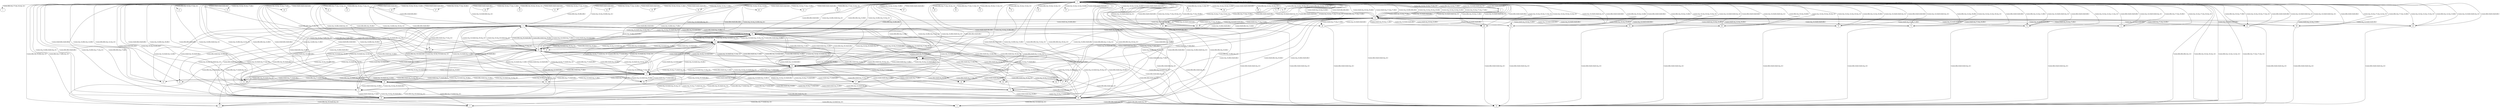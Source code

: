 digraph witness2 {
 0 [label="0",shape=ellipse]
 1 [label="1",shape=ellipse]
 2 [label="2",shape=ellipse]
 3 [label="3",shape=ellipse]
 4 [label="4",shape=ellipse]
 5 [label="5",shape=ellipse]
 6 [label="6",shape=ellipse]
 7 [label="7",shape=ellipse]
 8 [label="8",shape=ellipse]
 9 [label="9",shape=ellipse]
 10 [label="10",shape=ellipse]
 11 [label="11",shape=ellipse]
 12 [label="12",shape=ellipse]
 13 [label="13",shape=ellipse]
 14 [label="14",shape=ellipse]
 15 [label="15",shape=ellipse]
 16 [label="16",shape=ellipse]
 17 [label="17",shape=ellipse]
 18 [label="18",shape=ellipse]
 19 [label="19",shape=ellipse]
 20 [label="20",shape=ellipse]
 21 [label="21",shape=ellipse]
 22 [label="22",shape=ellipse]
 23 [label="23",shape=ellipse]
 24 [label="24",shape=ellipse]
 25 [label="25",shape=ellipse]
 26 [label="26",shape=ellipse]
 27 [label="27",shape=ellipse]
 28 [label="28",shape=ellipse]
 29 [label="29",shape=ellipse]
 30 [label="30",shape=ellipse]
 31 [label="31",shape=ellipse]
 32 [label="32",shape=ellipse]
 33 [label="33",shape=ellipse]
 34 [label="34",shape=ellipse]
 35 [label="35",shape=ellipse]
 36 [label="36",shape=ellipse]
 37 [label="37",shape=ellipse]
 38 [label="38",shape=ellipse]
 39 [label="39",shape=ellipse]
 40 [label="40",shape=ellipse]
 41 [label="41",shape=ellipse]
 42 [label="42",shape=ellipse]
 43 [label="43",shape=ellipse]
 44 [label="44",shape=ellipse]
 45 [label="45",shape=ellipse]
 46 [label="46",shape=ellipse]
 47 [label="47",shape=ellipse]
 48 [label="48",shape=ellipse]
 49 [label="49",shape=ellipse]
 50 [label="50",shape=ellipse]
 51 [label="51",shape=ellipse]
 52 [label="52",shape=ellipse]
 53 [label="53",shape=ellipse]
 54 [label="54",shape=ellipse]
 55 [label="55",shape=ellipse]
 56 [label="56",shape=ellipse]
 57 [label="57",shape=ellipse]
 58 [label="58",shape=ellipse]
 59 [label="59",shape=ellipse]
 60 [label="60",shape=ellipse]
 61 [label="61",shape=ellipse]
 62 [label="62",shape=ellipse]
 63 [label="63",shape=ellipse]
 64 [label="64",shape=ellipse]
 65 [label="65",shape=ellipse]
 66 [label="66",shape=ellipse]
 67 [label="67",shape=ellipse]
 68 [label="68",shape=ellipse]
 69 [label="69",shape=ellipse]
 70 [label="70",shape=ellipse]
 71 [label="71",shape=ellipse]
 72 [label="72",shape=ellipse]
 73 [label="73",shape=ellipse]
 74 [label="74",shape=ellipse]
    0 -> 1[label="<none;idle;req_r7;req_r6;req_r4>"]
    0 -> 2[label="<none;req_r4;req_r2;req_r7;req_r4>"]
    0 -> 2[label="<none;idle;req_r2;req_r7;idle>"]
    0 -> 3[label="<none;req_r4;req_r6;idle;req_r4>"]
    0 -> 3[label="<none;idle;req_r6;idle;idle>"]
    0 -> 4[label="<none;idle;req_r2;idle;req_r4>"]
    0 -> 5[label="<none;idle;req_r7;idle;req_r4>"]
    0 -> 6[label="<none;idle;req_r7;req_r6;idle>"]
    0 -> 6[label="<none;req_r4;req_r7;req_r6;req_r4>"]
    0 -> 7[label="<none;req_r4;req_r2;idle;idle>"]
    0 -> 8[label="<none;req_r4;req_r6;idle;idle>"]
    0 -> 9[label="<none;req_r4;req_r7;idle;idle>"]
    0 -> 10[label="<none;idle;req_r7;idle;idle>"]
    0 -> 10[label="<none;req_r4;req_r7;idle;req_r4>"]
    0 -> 11[label="<none;idle;req_r6;idle;req_r4>"]
    0 -> 12[label="<none;req_r4;req_r2;idle;req_r4>"]
    0 -> 12[label="<none;idle;req_r2;idle;idle>"]
    0 -> 13[label="<none;idle;req_r2;req_r7;req_r4>"]
    0 -> 14[label="<none;req_r4;idle;idle;idle>"]
    0 -> 14[label="<none;req_r4;req_r6;req_r6;idle>"]
    0 -> 14[label="<none;req_r4;req_r2;req_r2;idle>"]
    0 -> 14[label="<none;req_r4;req_r7;req_r7;idle>"]
    0 -> 15[label="<none;req_r4;req_r6;req_r7;idle>"]
    0 -> 16[label="<none;idle;idle;idle;req_r4>"]
    0 -> 16[label="<none;idle;req_r6;req_r6;req_r4>"]
    0 -> 16[label="<none;idle;req_r2;req_r2;req_r4>"]
    0 -> 16[label="<none;idle;req_r7;req_r7;req_r4>"]
    0 -> 17[label="<none;req_r4;idle;req_r3;idle>"]
    0 -> 18[label="<none;req_r4;req_r2;req_r7;idle>"]
    0 -> 0[label="<none;idle;idle;idle;idle>"]
    0 -> 0[label="<none;req_r4;idle;idle;req_r4>"]
    0 -> 0[label="<none;idle;req_r2;req_r2;idle>"]
    0 -> 0[label="<none;idle;req_r7;req_r7;idle>"]
    0 -> 0[label="<none;req_r4;req_r2;req_r2;req_r4>"]
    0 -> 0[label="<none;req_r4;req_r7;req_r7;req_r4>"]
    0 -> 0[label="<none;req_r4;req_r6;req_r6;req_r4>"]
    0 -> 0[label="<none;idle;req_r6;req_r6;idle>"]
    0 -> 19[label="<none;req_r4;idle;req_r2;idle>"]
    0 -> 20[label="<none;req_r4;idle;req_r7;idle>"]
    0 -> 21[label="<none;idle;req_r6;req_r7;idle>"]
    0 -> 21[label="<none;req_r4;req_r6;req_r7;req_r4>"]
    0 -> 22[label="<none;idle;req_r7;req_r3;req_r4>"]
    0 -> 23[label="<none;idle;req_r6;req_r7;req_r4>"]
    0 -> 24[label="<none;idle;idle;req_r7;req_r4>"]
    0 -> 25[label="<none;req_r4;idle;req_r7;req_r4>"]
    0 -> 25[label="<none;idle;idle;req_r7;idle>"]
    0 -> 26[label="<none;req_r4;req_r6;req_r3;idle>"]
    0 -> 27[label="<none;req_r4;req_r7;req_r6;idle>"]
    0 -> 28[label="<none;idle;idle;req_r3;req_r4>"]
    0 -> 29[label="<none;req_r4;req_r7;req_r1;idle>"]
    0 -> 30[label="<none;idle;req_r6;req_r8;req_r4>"]
    0 -> 31[label="<none;req_r4;req_r7;req_r8;idle>"]
    0 -> 32[label="<none;idle;idle;req_r2;req_r4>"]
    0 -> 33[label="<none;req_r4;idle;req_r8;idle>"]
    0 -> 34[label="<none;req_r4;req_r7;req_r2;idle>"]
    0 -> 35[label="<none;req_r4;req_r6;req_r1;idle>"]
    0 -> 36[label="<none;req_r4;req_r2;req_r1;idle>"]
    0 -> 37[label="<none;idle;idle;req_r6;req_r4>"]
    0 -> 38[label="<none;req_r4;idle;req_r2;req_r4>"]
    0 -> 38[label="<none;idle;idle;req_r2;idle>"]
    0 -> 39[label="<none;req_r4;req_r7;req_r2;req_r4>"]
    0 -> 39[label="<none;idle;req_r7;req_r2;idle>"]
    0 -> 40[label="<none;req_r4;req_r6;req_r8;idle>"]
    0 -> 41[label="<none;req_r4;req_r7;req_r3;idle>"]
    0 -> 42[label="<none;idle;req_r7;req_r2;req_r4>"]
    0 -> 43[label="<none;req_r4;req_r2;req_r3;req_r4>"]
    0 -> 43[label="<none;idle;req_r2;req_r3;idle>"]
    0 -> 44[label="<none;req_r4;req_r7;req_r8;req_r4>"]
    0 -> 44[label="<none;idle;req_r7;req_r8;idle>"]
    0 -> 45[label="<none;req_r4;req_r7;req_r3;req_r4>"]
    0 -> 45[label="<none;idle;req_r7;req_r3;idle>"]
    0 -> 46[label="<none;req_r4;req_r7;req_r1;req_r4>"]
    0 -> 46[label="<none;idle;req_r7;req_r1;idle>"]
    0 -> 47[label="<none;req_r4;req_r2;req_r3;idle>"]
    0 -> 48[label="<none;req_r4;req_r6;req_r1;req_r4>"]
    0 -> 48[label="<none;idle;req_r6;req_r1;idle>"]
    0 -> 49[label="<none;idle;req_r7;req_r8;req_r4>"]
    0 -> 50[label="<none;idle;req_r7;req_r1;req_r4>"]
    0 -> 51[label="<none;idle;req_r6;req_r1;req_r4>"]
    0 -> 52[label="<none;idle;req_r6;req_r2;idle>"]
    0 -> 52[label="<none;req_r4;req_r6;req_r2;req_r4>"]
    0 -> 53[label="<none;idle;req_r6;req_r3;req_r4>"]
    0 -> 54[label="<none;idle;req_r6;req_r3;idle>"]
    0 -> 54[label="<none;req_r4;req_r6;req_r3;req_r4>"]
    0 -> 55[label="<none;idle;req_r6;req_r2;req_r4>"]
    0 -> 56[label="<none;req_r4;idle;req_r6;idle>"]
    0 -> 57[label="<none;req_r4;req_r2;req_r6;idle>"]
    0 -> 58[label="<none;idle;idle;req_r6;idle>"]
    0 -> 58[label="<none;req_r4;idle;req_r6;req_r4>"]
    0 -> 59[label="<none;req_r4;idle;req_r1;idle>"]
    0 -> 60[label="<none;idle;req_r6;req_r8;idle>"]
    0 -> 60[label="<none;req_r4;req_r6;req_r8;req_r4>"]
    0 -> 61[label="<none;req_r4;req_r2;req_r8;idle>"]
    0 -> 62[label="<none;idle;idle;req_r1;req_r4>"]
    0 -> 63[label="<none;idle;idle;req_r1;idle>"]
    0 -> 63[label="<none;req_r4;idle;req_r1;req_r4>"]
    0 -> 64[label="<none;idle;idle;req_r8;req_r4>"]
    0 -> 65[label="<none;req_r4;idle;req_r8;req_r4>"]
    0 -> 65[label="<none;idle;idle;req_r8;idle>"]
    0 -> 66[label="<none;idle;idle;req_r3;idle>"]
    0 -> 66[label="<none;req_r4;idle;req_r3;req_r4>"]
    0 -> 67[label="<none;idle;req_r2;req_r1;req_r4>"]
    0 -> 68[label="<none;req_r4;req_r6;req_r2;idle>"]
    0 -> 69[label="<none;idle;req_r2;req_r6;req_r4>"]
    0 -> 70[label="<none;req_r4;req_r2;req_r6;req_r4>"]
    0 -> 70[label="<none;idle;req_r2;req_r6;idle>"]
    0 -> 71[label="<none;idle;req_r2;req_r8;req_r4>"]
    0 -> 72[label="<none;idle;req_r2;req_r3;req_r4>"]
    0 -> 73[label="<none;idle;req_r2;req_r8;idle>"]
    0 -> 73[label="<none;req_r4;req_r2;req_r8;req_r4>"]
    0 -> 74[label="<none;req_r4;req_r2;req_r1;req_r4>"]
    0 -> 74[label="<none;idle;req_r2;req_r1;idle>"]
    14 -> 39[label="<none;relall;req_r7;req_r2;idle>"]
    14 -> 2[label="<none;relall;req_r2;req_r7;idle>"]
    14 -> 10[label="<none;relall;req_r7;idle;idle>"]
    56 -> 10[label="<none;relall;req_r7;relall;idle>"]
    19 -> 10[label="<none;relall;req_r7;relall;idle>"]
    38 -> 10[label="<none;req_r4;req_r7;relall;req_r4>"]
    38 -> 10[label="<none;idle;req_r7;relall;idle>"]
    58 -> 10[label="<none;req_r4;req_r7;relall;req_r4>"]
    58 -> 10[label="<none;idle;req_r7;relall;idle>"]
    33 -> 10[label="<none;relall;req_r7;relall;idle>"]
    66 -> 10[label="<none;idle;req_r7;relall;idle>"]
    66 -> 10[label="<none;req_r4;req_r7;relall;req_r4>"]
    17 -> 10[label="<none;relall;req_r7;relall;idle>"]
    59 -> 10[label="<none;relall;req_r7;relall;idle>"]
    65 -> 10[label="<none;idle;req_r7;relall;idle>"]
    65 -> 10[label="<none;req_r4;req_r7;relall;req_r4>"]
    63 -> 10[label="<none;req_r4;req_r7;relall;req_r4>"]
    63 -> 10[label="<none;idle;req_r7;relall;idle>"]
    14 -> 44[label="<none;relall;req_r7;req_r8;idle>"]
    10 -> 14[label="<none;req_r4;relall;idle;idle>"]
    12 -> 14[label="<none;req_r4;relall;idle;idle>"]
    25 -> 14[label="<none;req_r4;idle;relall;idle>"]
    3 -> 14[label="<none;req_r4;relall;idle;idle>"]
    21 -> 14[label="<none;req_r4;relall;relall;idle>"]
    54 -> 14[label="<none;req_r4;relall;relall;idle>"]
    39 -> 14[label="<none;req_r4;relall;relall;idle>"]
    2 -> 14[label="<none;req_r4;relall;relall;idle>"]
    46 -> 14[label="<none;req_r4;relall;relall;idle>"]
    48 -> 14[label="<none;req_r4;relall;relall;idle>"]
    65 -> 14[label="<none;req_r4;idle;relall;idle>"]
    6 -> 14[label="<none;req_r4;relall;relall;idle>"]
    44 -> 14[label="<none;req_r4;relall;relall;idle>"]
    38 -> 14[label="<none;req_r4;idle;relall;idle>"]
    45 -> 14[label="<none;req_r4;relall;relall;idle>"]
    60 -> 14[label="<none;req_r4;relall;relall;idle>"]
    43 -> 14[label="<none;req_r4;relall;relall;idle>"]
    70 -> 14[label="<none;req_r4;relall;relall;idle>"]
    73 -> 14[label="<none;req_r4;relall;relall;idle>"]
    63 -> 14[label="<none;req_r4;idle;relall;idle>"]
    58 -> 14[label="<none;req_r4;idle;relall;idle>"]
    52 -> 14[label="<none;req_r4;relall;relall;idle>"]
    74 -> 14[label="<none;req_r4;relall;relall;idle>"]
    66 -> 14[label="<none;req_r4;idle;relall;idle>"]
    63 -> 9[label="<none;req_r4;req_r7;relall;idle>"]
    58 -> 9[label="<none;req_r4;req_r7;relall;idle>"]
    38 -> 9[label="<none;req_r4;req_r7;relall;idle>"]
    65 -> 9[label="<none;req_r4;req_r7;relall;idle>"]
    66 -> 9[label="<none;req_r4;req_r7;relall;idle>"]
    10 -> 16[label="<none;idle;relall;idle;req_r4>"]
    25 -> 16[label="<none;idle;idle;relall;req_r4>"]
    12 -> 16[label="<none;idle;relall;idle;req_r4>"]
    3 -> 16[label="<none;idle;relall;idle;req_r4>"]
    2 -> 16[label="<none;idle;relall;relall;req_r4>"]
    21 -> 16[label="<none;idle;relall;relall;req_r4>"]
    6 -> 16[label="<none;idle;relall;relall;req_r4>"]
    38 -> 16[label="<none;idle;idle;relall;req_r4>"]
    46 -> 16[label="<none;idle;relall;relall;req_r4>"]
    70 -> 16[label="<none;idle;relall;relall;req_r4>"]
    44 -> 16[label="<none;idle;relall;relall;req_r4>"]
    54 -> 16[label="<none;idle;relall;relall;req_r4>"]
    65 -> 16[label="<none;idle;idle;relall;req_r4>"]
    45 -> 16[label="<none;idle;relall;relall;req_r4>"]
    58 -> 16[label="<none;idle;idle;relall;req_r4>"]
    39 -> 16[label="<none;idle;relall;relall;req_r4>"]
    63 -> 16[label="<none;idle;idle;relall;req_r4>"]
    48 -> 16[label="<none;idle;relall;relall;req_r4>"]
    66 -> 16[label="<none;idle;idle;relall;req_r4>"]
    60 -> 16[label="<none;idle;relall;relall;req_r4>"]
    52 -> 16[label="<none;idle;relall;relall;req_r4>"]
    43 -> 16[label="<none;idle;relall;relall;req_r4>"]
    73 -> 16[label="<none;idle;relall;relall;req_r4>"]
    74 -> 16[label="<none;idle;relall;relall;req_r4>"]
    14 -> 21[label="<none;relall;req_r6;req_r7;idle>"]
    25 -> 7[label="<none;req_r4;req_r2;relall;idle>"]
    63 -> 7[label="<none;req_r4;req_r2;relall;idle>"]
    58 -> 7[label="<none;req_r4;req_r2;relall;idle>"]
    66 -> 7[label="<none;req_r4;req_r2;relall;idle>"]
    65 -> 7[label="<none;req_r4;req_r2;relall;idle>"]
    3 -> 20[label="<none;req_r4;relall;req_r7;idle>"]
    12 -> 20[label="<none;req_r4;relall;req_r7;idle>"]
    66 -> 4[label="<none;idle;req_r2;relall;req_r4>"]
    25 -> 4[label="<none;idle;req_r2;relall;req_r4>"]
    58 -> 4[label="<none;idle;req_r2;relall;req_r4>"]
    65 -> 4[label="<none;idle;req_r2;relall;req_r4>"]
    63 -> 4[label="<none;idle;req_r2;relall;req_r4>"]
    14 -> 43[label="<none;relall;req_r2;req_r3;idle>"]
    14 -> 6[label="<none;relall;req_r7;req_r6;idle>"]
    38 -> 5[label="<none;idle;req_r7;relall;req_r4>"]
    58 -> 5[label="<none;idle;req_r7;relall;req_r4>"]
    63 -> 5[label="<none;idle;req_r7;relall;req_r4>"]
    66 -> 5[label="<none;idle;req_r7;relall;req_r4>"]
    65 -> 5[label="<none;idle;req_r7;relall;req_r4>"]
    14 -> 25[label="<none;relall;idle;req_r7;idle>"]
    8 -> 25[label="<none;relall;relall;req_r7;idle>"]
    12 -> 25[label="<none;idle;relall;req_r7;idle>"]
    12 -> 25[label="<none;req_r4;relall;req_r7;req_r4>"]
    3 -> 25[label="<none;idle;relall;req_r7;idle>"]
    3 -> 25[label="<none;req_r4;relall;req_r7;req_r4>"]
    7 -> 25[label="<none;relall;relall;req_r7;idle>"]
    3 -> 24[label="<none;idle;relall;req_r7;req_r4>"]
    12 -> 24[label="<none;idle;relall;req_r7;req_r4>"]
    14 -> 0[label="<none;relall;req_r2;req_r2;idle>"]
    14 -> 0[label="<none;relall;idle;idle;idle>"]
    14 -> 0[label="<none;relall;req_r6;req_r6;idle>"]
    14 -> 0[label="<none;relall;req_r7;req_r7;idle>"]
    20 -> 0[label="<none;relall;idle;relall;idle>"]
    60 -> 0[label="<none;idle;relall;relall;idle>"]
    60 -> 0[label="<none;req_r4;relall;relall;req_r4>"]
    18 -> 0[label="<none;relall;relall;relall;idle>"]
    27 -> 0[label="<none;relall;relall;relall;idle>"]
    34 -> 0[label="<none;relall;relall;relall;idle>"]
    21 -> 0[label="<none;idle;relall;relall;idle>"]
    21 -> 0[label="<none;req_r4;relall;relall;req_r4>"]
    6 -> 0[label="<none;idle;relall;relall;idle>"]
    6 -> 0[label="<none;req_r4;relall;relall;req_r4>"]
    38 -> 0[label="<none;idle;idle;relall;idle>"]
    38 -> 0[label="<none;req_r4;idle;relall;req_r4>"]
    9 -> 0[label="<none;relall;relall;idle;idle>"]
    58 -> 0[label="<none;idle;idle;relall;idle>"]
    58 -> 0[label="<none;req_r4;idle;relall;req_r4>"]
    2 -> 0[label="<none;req_r4;relall;relall;req_r4>"]
    2 -> 0[label="<none;idle;relall;relall;idle>"]
    41 -> 0[label="<none;relall;relall;relall;idle>"]
    10 -> 0[label="<none;idle;relall;idle;idle>"]
    10 -> 0[label="<none;req_r4;relall;idle;req_r4>"]
    29 -> 0[label="<none;relall;relall;relall;idle>"]
    12 -> 0[label="<none;req_r4;relall;idle;req_r4>"]
    12 -> 0[label="<none;idle;relall;idle;idle>"]
    54 -> 0[label="<none;req_r4;relall;relall;req_r4>"]
    54 -> 0[label="<none;idle;relall;relall;idle>"]
    25 -> 0[label="<none;req_r4;idle;relall;req_r4>"]
    25 -> 0[label="<none;idle;idle;relall;idle>"]
    8 -> 0[label="<none;relall;relall;idle;idle>"]
    7 -> 0[label="<none;relall;relall;idle;idle>"]
    3 -> 0[label="<none;idle;relall;idle;idle>"]
    3 -> 0[label="<none;req_r4;relall;idle;req_r4>"]
    15 -> 0[label="<none;relall;relall;relall;idle>"]
    56 -> 0[label="<none;relall;idle;relall;idle>"]
    57 -> 0[label="<none;relall;relall;relall;idle>"]
    39 -> 0[label="<none;req_r4;relall;relall;req_r4>"]
    39 -> 0[label="<none;idle;relall;relall;idle>"]
    59 -> 0[label="<none;relall;idle;relall;idle>"]
    17 -> 0[label="<none;relall;idle;relall;idle>"]
    19 -> 0[label="<none;relall;idle;relall;idle>"]
    26 -> 0[label="<none;relall;relall;relall;idle>"]
    70 -> 0[label="<none;req_r4;relall;relall;req_r4>"]
    70 -> 0[label="<none;idle;relall;relall;idle>"]
    35 -> 0[label="<none;relall;relall;relall;idle>"]
    63 -> 0[label="<none;req_r4;idle;relall;req_r4>"]
    63 -> 0[label="<none;idle;idle;relall;idle>"]
    44 -> 0[label="<none;req_r4;relall;relall;req_r4>"]
    44 -> 0[label="<none;idle;relall;relall;idle>"]
    33 -> 0[label="<none;relall;idle;relall;idle>"]
    46 -> 0[label="<none;req_r4;relall;relall;req_r4>"]
    46 -> 0[label="<none;idle;relall;relall;idle>"]
    31 -> 0[label="<none;relall;relall;relall;idle>"]
    45 -> 0[label="<none;idle;relall;relall;idle>"]
    45 -> 0[label="<none;req_r4;relall;relall;req_r4>"]
    52 -> 0[label="<none;req_r4;relall;relall;req_r4>"]
    52 -> 0[label="<none;idle;relall;relall;idle>"]
    47 -> 0[label="<none;relall;relall;relall;idle>"]
    66 -> 0[label="<none;idle;idle;relall;idle>"]
    66 -> 0[label="<none;req_r4;idle;relall;req_r4>"]
    65 -> 0[label="<none;idle;idle;relall;idle>"]
    65 -> 0[label="<none;req_r4;idle;relall;req_r4>"]
    68 -> 0[label="<none;relall;relall;relall;idle>"]
    40 -> 0[label="<none;relall;relall;relall;idle>"]
    73 -> 0[label="<none;idle;relall;relall;idle>"]
    73 -> 0[label="<none;req_r4;relall;relall;req_r4>"]
    48 -> 0[label="<none;req_r4;relall;relall;req_r4>"]
    48 -> 0[label="<none;idle;relall;relall;idle>"]
    74 -> 0[label="<none;req_r4;relall;relall;req_r4>"]
    74 -> 0[label="<none;idle;relall;relall;idle>"]
    43 -> 0[label="<none;req_r4;relall;relall;req_r4>"]
    43 -> 0[label="<none;idle;relall;relall;idle>"]
    36 -> 0[label="<none;relall;relall;relall;idle>"]
    61 -> 0[label="<none;relall;relall;relall;idle>"]
    14 -> 3[label="<none;relall;req_r6;idle;idle>"]
    25 -> 3[label="<none;req_r4;req_r6;relall;req_r4>"]
    25 -> 3[label="<none;idle;req_r6;relall;idle>"]
    38 -> 3[label="<none;req_r4;req_r6;relall;req_r4>"]
    38 -> 3[label="<none;idle;req_r6;relall;idle>"]
    33 -> 3[label="<none;relall;req_r6;relall;idle>"]
    19 -> 3[label="<none;relall;req_r6;relall;idle>"]
    20 -> 3[label="<none;relall;req_r6;relall;idle>"]
    65 -> 3[label="<none;req_r4;req_r6;relall;req_r4>"]
    65 -> 3[label="<none;idle;req_r6;relall;idle>"]
    63 -> 3[label="<none;req_r4;req_r6;relall;req_r4>"]
    63 -> 3[label="<none;idle;req_r6;relall;idle>"]
    66 -> 3[label="<none;req_r4;req_r6;relall;req_r4>"]
    66 -> 3[label="<none;idle;req_r6;relall;idle>"]
    17 -> 3[label="<none;relall;req_r6;relall;idle>"]
    59 -> 3[label="<none;relall;req_r6;relall;idle>"]
    25 -> 12[label="<none;req_r4;req_r2;relall;req_r4>"]
    25 -> 12[label="<none;idle;req_r2;relall;idle>"]
    14 -> 12[label="<none;relall;req_r2;idle;idle>"]
    66 -> 12[label="<none;req_r4;req_r2;relall;req_r4>"]
    66 -> 12[label="<none;idle;req_r2;relall;idle>"]
    20 -> 12[label="<none;relall;req_r2;relall;idle>"]
    33 -> 12[label="<none;relall;req_r2;relall;idle>"]
    58 -> 12[label="<none;idle;req_r2;relall;idle>"]
    58 -> 12[label="<none;req_r4;req_r2;relall;req_r4>"]
    65 -> 12[label="<none;req_r4;req_r2;relall;req_r4>"]
    65 -> 12[label="<none;idle;req_r2;relall;idle>"]
    63 -> 12[label="<none;idle;req_r2;relall;idle>"]
    63 -> 12[label="<none;req_r4;req_r2;relall;req_r4>"]
    17 -> 12[label="<none;relall;req_r2;relall;idle>"]
    59 -> 12[label="<none;relall;req_r2;relall;idle>"]
    56 -> 12[label="<none;relall;req_r2;relall;idle>"]
    25 -> 8[label="<none;req_r4;req_r6;relall;idle>"]
    66 -> 8[label="<none;req_r4;req_r6;relall;idle>"]
    38 -> 8[label="<none;req_r4;req_r6;relall;idle>"]
    65 -> 8[label="<none;req_r4;req_r6;relall;idle>"]
    63 -> 8[label="<none;req_r4;req_r6;relall;idle>"]
    25 -> 11[label="<none;idle;req_r6;relall;req_r4>"]
    66 -> 11[label="<none;idle;req_r6;relall;req_r4>"]
    38 -> 11[label="<none;idle;req_r6;relall;req_r4>"]
    63 -> 11[label="<none;idle;req_r6;relall;req_r4>"]
    65 -> 11[label="<none;idle;req_r6;relall;req_r4>"]
    14 -> 52[label="<none;relall;req_r6;req_r2;idle>"]
    14 -> 46[label="<none;relall;req_r7;req_r1;idle>"]
    3 -> 19[label="<none;req_r4;relall;req_r2;idle>"]
    10 -> 19[label="<none;req_r4;relall;req_r2;idle>"]
    14 -> 45[label="<none;relall;req_r7;req_r3;idle>"]
    3 -> 32[label="<none;idle;relall;req_r2;req_r4>"]
    10 -> 32[label="<none;idle;relall;req_r2;req_r4>"]
    14 -> 38[label="<none;relall;idle;req_r2;idle>"]
    8 -> 38[label="<none;relall;relall;req_r2;idle>"]
    3 -> 38[label="<none;req_r4;relall;req_r2;req_r4>"]
    3 -> 38[label="<none;idle;relall;req_r2;idle>"]
    9 -> 38[label="<none;relall;relall;req_r2;idle>"]
    10 -> 38[label="<none;idle;relall;req_r2;idle>"]
    10 -> 38[label="<none;req_r4;relall;req_r2;req_r4>"]
    14 -> 70[label="<none;relall;req_r2;req_r6;idle>"]
    14 -> 54[label="<none;relall;req_r6;req_r3;idle>"]
    14 -> 74[label="<none;relall;req_r2;req_r1;idle>"]
    10 -> 56[label="<none;req_r4;relall;req_r6;idle>"]
    12 -> 56[label="<none;req_r4;relall;req_r6;idle>"]
    14 -> 73[label="<none;relall;req_r2;req_r8;idle>"]
    14 -> 60[label="<none;relall;req_r6;req_r8;idle>"]
    14 -> 48[label="<none;relall;req_r6;req_r1;idle>"]
    7 -> 58[label="<none;relall;relall;req_r6;idle>"]
    9 -> 58[label="<none;relall;relall;req_r6;idle>"]
    10 -> 58[label="<none;idle;relall;req_r6;idle>"]
    10 -> 58[label="<none;req_r4;relall;req_r6;req_r4>"]
    14 -> 58[label="<none;relall;idle;req_r6;idle>"]
    12 -> 58[label="<none;req_r4;relall;req_r6;req_r4>"]
    12 -> 58[label="<none;idle;relall;req_r6;idle>"]
    10 -> 37[label="<none;idle;relall;req_r6;req_r4>"]
    12 -> 37[label="<none;idle;relall;req_r6;req_r4>"]
    10 -> 66[label="<none;req_r4;relall;req_r3;req_r4>"]
    10 -> 66[label="<none;idle;relall;req_r3;idle>"]
    14 -> 66[label="<none;relall;idle;req_r3;idle>"]
    9 -> 66[label="<none;relall;relall;req_r3;idle>"]
    8 -> 66[label="<none;relall;relall;req_r3;idle>"]
    3 -> 66[label="<none;idle;relall;req_r3;idle>"]
    3 -> 66[label="<none;req_r4;relall;req_r3;req_r4>"]
    7 -> 66[label="<none;relall;relall;req_r3;idle>"]
    12 -> 66[label="<none;req_r4;relall;req_r3;req_r4>"]
    12 -> 66[label="<none;idle;relall;req_r3;idle>"]
    10 -> 17[label="<none;req_r4;relall;req_r3;idle>"]
    12 -> 17[label="<none;req_r4;relall;req_r3;idle>"]
    3 -> 17[label="<none;req_r4;relall;req_r3;idle>"]
    12 -> 64[label="<none;idle;relall;req_r8;req_r4>"]
    3 -> 64[label="<none;idle;relall;req_r8;req_r4>"]
    10 -> 64[label="<none;idle;relall;req_r8;req_r4>"]
    10 -> 33[label="<none;req_r4;relall;req_r8;idle>"]
    12 -> 33[label="<none;req_r4;relall;req_r8;idle>"]
    3 -> 33[label="<none;req_r4;relall;req_r8;idle>"]
    3 -> 59[label="<none;req_r4;relall;req_r1;idle>"]
    12 -> 59[label="<none;req_r4;relall;req_r1;idle>"]
    10 -> 59[label="<none;req_r4;relall;req_r1;idle>"]
    12 -> 65[label="<none;req_r4;relall;req_r8;req_r4>"]
    12 -> 65[label="<none;idle;relall;req_r8;idle>"]
    9 -> 65[label="<none;relall;relall;req_r8;idle>"]
    10 -> 65[label="<none;idle;relall;req_r8;idle>"]
    10 -> 65[label="<none;req_r4;relall;req_r8;req_r4>"]
    8 -> 65[label="<none;relall;relall;req_r8;idle>"]
    7 -> 65[label="<none;relall;relall;req_r8;idle>"]
    3 -> 65[label="<none;idle;relall;req_r8;idle>"]
    3 -> 65[label="<none;req_r4;relall;req_r8;req_r4>"]
    14 -> 65[label="<none;relall;idle;req_r8;idle>"]
    10 -> 62[label="<none;idle;relall;req_r1;req_r4>"]
    3 -> 62[label="<none;idle;relall;req_r1;req_r4>"]
    12 -> 62[label="<none;idle;relall;req_r1;req_r4>"]
    10 -> 63[label="<none;req_r4;relall;req_r1;req_r4>"]
    10 -> 63[label="<none;idle;relall;req_r1;idle>"]
    9 -> 63[label="<none;relall;relall;req_r1;idle>"]
    14 -> 63[label="<none;relall;idle;req_r1;idle>"]
    3 -> 63[label="<none;req_r4;relall;req_r1;req_r4>"]
    3 -> 63[label="<none;idle;relall;req_r1;idle>"]
    8 -> 63[label="<none;relall;relall;req_r1;idle>"]
    7 -> 63[label="<none;relall;relall;req_r1;idle>"]
    12 -> 63[label="<none;req_r4;relall;req_r1;req_r4>"]
    12 -> 63[label="<none;idle;relall;req_r1;idle>"]
    10 -> 28[label="<none;idle;relall;req_r3;req_r4>"]
    3 -> 28[label="<none;idle;relall;req_r3;req_r4>"]
    12 -> 28[label="<none;idle;relall;req_r3;req_r4>"]
}
